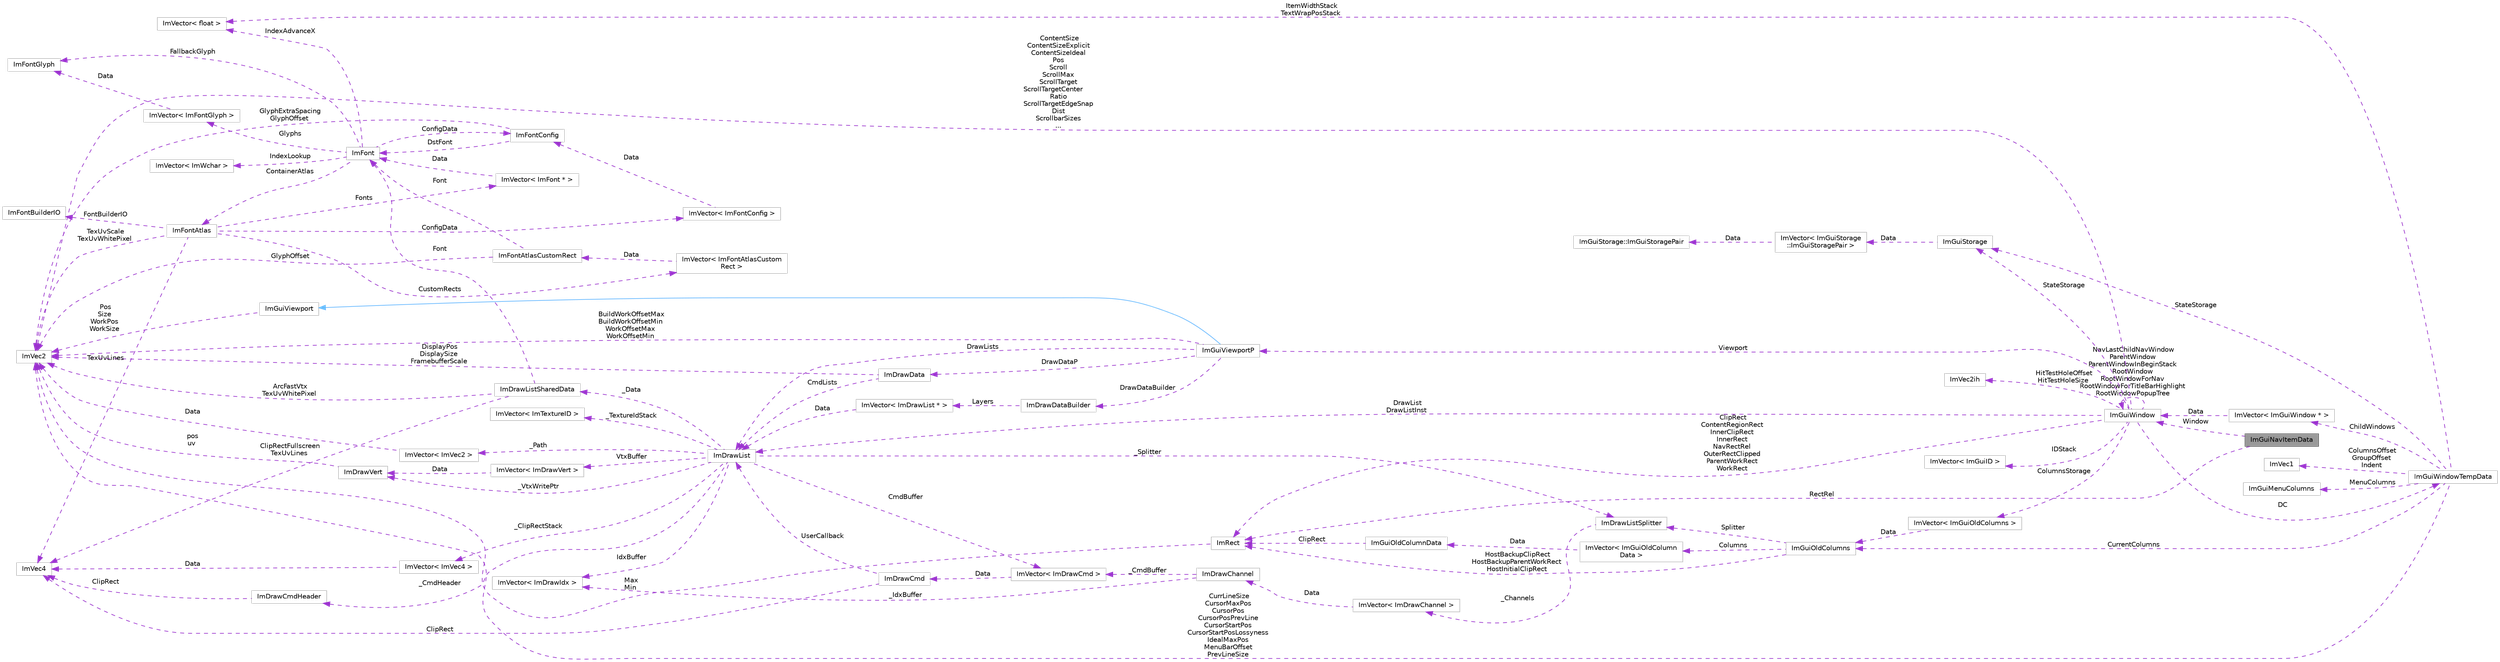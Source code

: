 digraph "ImGuiNavItemData"
{
 // LATEX_PDF_SIZE
  bgcolor="transparent";
  edge [fontname=Helvetica,fontsize=10,labelfontname=Helvetica,labelfontsize=10];
  node [fontname=Helvetica,fontsize=10,shape=box,height=0.2,width=0.4];
  rankdir="LR";
  Node1 [label="ImGuiNavItemData",height=0.2,width=0.4,color="gray40", fillcolor="grey60", style="filled", fontcolor="black",tooltip=" "];
  Node2 -> Node1 [dir="back",color="darkorchid3",style="dashed",label=" Window" ];
  Node2 [label="ImGuiWindow",height=0.2,width=0.4,color="grey75", fillcolor="white", style="filled",URL="$struct_im_gui_window.html",tooltip=" "];
  Node3 -> Node2 [dir="back",color="darkorchid3",style="dashed",label=" Viewport" ];
  Node3 [label="ImGuiViewportP",height=0.2,width=0.4,color="grey75", fillcolor="white", style="filled",URL="$struct_im_gui_viewport_p.html",tooltip=" "];
  Node4 -> Node3 [dir="back",color="steelblue1",style="solid"];
  Node4 [label="ImGuiViewport",height=0.2,width=0.4,color="grey75", fillcolor="white", style="filled",URL="$struct_im_gui_viewport.html",tooltip=" "];
  Node5 -> Node4 [dir="back",color="darkorchid3",style="dashed",label=" Pos\nSize\nWorkPos\nWorkSize" ];
  Node5 [label="ImVec2",height=0.2,width=0.4,color="grey75", fillcolor="white", style="filled",URL="$struct_im_vec2.html",tooltip=" "];
  Node6 -> Node3 [dir="back",color="darkorchid3",style="dashed",label=" DrawLists" ];
  Node6 [label="ImDrawList",height=0.2,width=0.4,color="grey75", fillcolor="white", style="filled",URL="$struct_im_draw_list.html",tooltip=" "];
  Node7 -> Node6 [dir="back",color="darkorchid3",style="dashed",label=" CmdBuffer" ];
  Node7 [label="ImVector\< ImDrawCmd \>",height=0.2,width=0.4,color="grey75", fillcolor="white", style="filled",URL="$struct_im_vector.html",tooltip=" "];
  Node8 -> Node7 [dir="back",color="darkorchid3",style="dashed",label=" Data" ];
  Node8 [label="ImDrawCmd",height=0.2,width=0.4,color="grey75", fillcolor="white", style="filled",URL="$struct_im_draw_cmd.html",tooltip=" "];
  Node9 -> Node8 [dir="back",color="darkorchid3",style="dashed",label=" ClipRect" ];
  Node9 [label="ImVec4",height=0.2,width=0.4,color="grey75", fillcolor="white", style="filled",URL="$struct_im_vec4.html",tooltip=" "];
  Node6 -> Node8 [dir="back",color="darkorchid3",style="dashed",label=" UserCallback" ];
  Node10 -> Node6 [dir="back",color="darkorchid3",style="dashed",label=" IdxBuffer" ];
  Node10 [label="ImVector\< ImDrawIdx \>",height=0.2,width=0.4,color="grey75", fillcolor="white", style="filled",URL="$struct_im_vector.html",tooltip=" "];
  Node11 -> Node6 [dir="back",color="darkorchid3",style="dashed",label=" VtxBuffer" ];
  Node11 [label="ImVector\< ImDrawVert \>",height=0.2,width=0.4,color="grey75", fillcolor="white", style="filled",URL="$struct_im_vector.html",tooltip=" "];
  Node12 -> Node11 [dir="back",color="darkorchid3",style="dashed",label=" Data" ];
  Node12 [label="ImDrawVert",height=0.2,width=0.4,color="grey75", fillcolor="white", style="filled",URL="$struct_im_draw_vert.html",tooltip=" "];
  Node5 -> Node12 [dir="back",color="darkorchid3",style="dashed",label=" pos\nuv" ];
  Node13 -> Node6 [dir="back",color="darkorchid3",style="dashed",label=" _Data" ];
  Node13 [label="ImDrawListSharedData",height=0.2,width=0.4,color="grey75", fillcolor="white", style="filled",URL="$struct_im_draw_list_shared_data.html",tooltip=" "];
  Node5 -> Node13 [dir="back",color="darkorchid3",style="dashed",label=" ArcFastVtx\nTexUvWhitePixel" ];
  Node14 -> Node13 [dir="back",color="darkorchid3",style="dashed",label=" Font" ];
  Node14 [label="ImFont",height=0.2,width=0.4,color="grey75", fillcolor="white", style="filled",URL="$struct_im_font.html",tooltip=" "];
  Node15 -> Node14 [dir="back",color="darkorchid3",style="dashed",label=" IndexAdvanceX" ];
  Node15 [label="ImVector\< float \>",height=0.2,width=0.4,color="grey75", fillcolor="white", style="filled",URL="$struct_im_vector.html",tooltip=" "];
  Node16 -> Node14 [dir="back",color="darkorchid3",style="dashed",label=" IndexLookup" ];
  Node16 [label="ImVector\< ImWchar \>",height=0.2,width=0.4,color="grey75", fillcolor="white", style="filled",URL="$struct_im_vector.html",tooltip=" "];
  Node17 -> Node14 [dir="back",color="darkorchid3",style="dashed",label=" Glyphs" ];
  Node17 [label="ImVector\< ImFontGlyph \>",height=0.2,width=0.4,color="grey75", fillcolor="white", style="filled",URL="$struct_im_vector.html",tooltip=" "];
  Node18 -> Node17 [dir="back",color="darkorchid3",style="dashed",label=" Data" ];
  Node18 [label="ImFontGlyph",height=0.2,width=0.4,color="grey75", fillcolor="white", style="filled",URL="$struct_im_font_glyph.html",tooltip=" "];
  Node18 -> Node14 [dir="back",color="darkorchid3",style="dashed",label=" FallbackGlyph" ];
  Node19 -> Node14 [dir="back",color="darkorchid3",style="dashed",label=" ContainerAtlas" ];
  Node19 [label="ImFontAtlas",height=0.2,width=0.4,color="grey75", fillcolor="white", style="filled",URL="$struct_im_font_atlas.html",tooltip=" "];
  Node5 -> Node19 [dir="back",color="darkorchid3",style="dashed",label=" TexUvScale\nTexUvWhitePixel" ];
  Node20 -> Node19 [dir="back",color="darkorchid3",style="dashed",label=" Fonts" ];
  Node20 [label="ImVector\< ImFont * \>",height=0.2,width=0.4,color="grey75", fillcolor="white", style="filled",URL="$struct_im_vector.html",tooltip=" "];
  Node14 -> Node20 [dir="back",color="darkorchid3",style="dashed",label=" Data" ];
  Node21 -> Node19 [dir="back",color="darkorchid3",style="dashed",label=" CustomRects" ];
  Node21 [label="ImVector\< ImFontAtlasCustom\lRect \>",height=0.2,width=0.4,color="grey75", fillcolor="white", style="filled",URL="$struct_im_vector.html",tooltip=" "];
  Node22 -> Node21 [dir="back",color="darkorchid3",style="dashed",label=" Data" ];
  Node22 [label="ImFontAtlasCustomRect",height=0.2,width=0.4,color="grey75", fillcolor="white", style="filled",URL="$struct_im_font_atlas_custom_rect.html",tooltip=" "];
  Node5 -> Node22 [dir="back",color="darkorchid3",style="dashed",label=" GlyphOffset" ];
  Node14 -> Node22 [dir="back",color="darkorchid3",style="dashed",label=" Font" ];
  Node23 -> Node19 [dir="back",color="darkorchid3",style="dashed",label=" ConfigData" ];
  Node23 [label="ImVector\< ImFontConfig \>",height=0.2,width=0.4,color="grey75", fillcolor="white", style="filled",URL="$struct_im_vector.html",tooltip=" "];
  Node24 -> Node23 [dir="back",color="darkorchid3",style="dashed",label=" Data" ];
  Node24 [label="ImFontConfig",height=0.2,width=0.4,color="grey75", fillcolor="white", style="filled",URL="$struct_im_font_config.html",tooltip=" "];
  Node5 -> Node24 [dir="back",color="darkorchid3",style="dashed",label=" GlyphExtraSpacing\nGlyphOffset" ];
  Node14 -> Node24 [dir="back",color="darkorchid3",style="dashed",label=" DstFont" ];
  Node9 -> Node19 [dir="back",color="darkorchid3",style="dashed",label=" TexUvLines" ];
  Node25 -> Node19 [dir="back",color="darkorchid3",style="dashed",label=" FontBuilderIO" ];
  Node25 [label="ImFontBuilderIO",height=0.2,width=0.4,color="grey75", fillcolor="white", style="filled",URL="$struct_im_font_builder_i_o.html",tooltip=" "];
  Node24 -> Node14 [dir="back",color="darkorchid3",style="dashed",label=" ConfigData" ];
  Node9 -> Node13 [dir="back",color="darkorchid3",style="dashed",label=" ClipRectFullscreen\nTexUvLines" ];
  Node12 -> Node6 [dir="back",color="darkorchid3",style="dashed",label=" _VtxWritePtr" ];
  Node26 -> Node6 [dir="back",color="darkorchid3",style="dashed",label=" _ClipRectStack" ];
  Node26 [label="ImVector\< ImVec4 \>",height=0.2,width=0.4,color="grey75", fillcolor="white", style="filled",URL="$struct_im_vector.html",tooltip=" "];
  Node9 -> Node26 [dir="back",color="darkorchid3",style="dashed",label=" Data" ];
  Node27 -> Node6 [dir="back",color="darkorchid3",style="dashed",label=" _TextureIdStack" ];
  Node27 [label="ImVector\< ImTextureID \>",height=0.2,width=0.4,color="grey75", fillcolor="white", style="filled",URL="$struct_im_vector.html",tooltip=" "];
  Node28 -> Node6 [dir="back",color="darkorchid3",style="dashed",label=" _Path" ];
  Node28 [label="ImVector\< ImVec2 \>",height=0.2,width=0.4,color="grey75", fillcolor="white", style="filled",URL="$struct_im_vector.html",tooltip=" "];
  Node5 -> Node28 [dir="back",color="darkorchid3",style="dashed",label=" Data" ];
  Node29 -> Node6 [dir="back",color="darkorchid3",style="dashed",label=" _CmdHeader" ];
  Node29 [label="ImDrawCmdHeader",height=0.2,width=0.4,color="grey75", fillcolor="white", style="filled",URL="$struct_im_draw_cmd_header.html",tooltip=" "];
  Node9 -> Node29 [dir="back",color="darkorchid3",style="dashed",label=" ClipRect" ];
  Node30 -> Node6 [dir="back",color="darkorchid3",style="dashed",label=" _Splitter" ];
  Node30 [label="ImDrawListSplitter",height=0.2,width=0.4,color="grey75", fillcolor="white", style="filled",URL="$struct_im_draw_list_splitter.html",tooltip=" "];
  Node31 -> Node30 [dir="back",color="darkorchid3",style="dashed",label=" _Channels" ];
  Node31 [label="ImVector\< ImDrawChannel \>",height=0.2,width=0.4,color="grey75", fillcolor="white", style="filled",URL="$struct_im_vector.html",tooltip=" "];
  Node32 -> Node31 [dir="back",color="darkorchid3",style="dashed",label=" Data" ];
  Node32 [label="ImDrawChannel",height=0.2,width=0.4,color="grey75", fillcolor="white", style="filled",URL="$struct_im_draw_channel.html",tooltip=" "];
  Node7 -> Node32 [dir="back",color="darkorchid3",style="dashed",label=" _CmdBuffer" ];
  Node10 -> Node32 [dir="back",color="darkorchid3",style="dashed",label=" _IdxBuffer" ];
  Node33 -> Node3 [dir="back",color="darkorchid3",style="dashed",label=" DrawDataP" ];
  Node33 [label="ImDrawData",height=0.2,width=0.4,color="grey75", fillcolor="white", style="filled",URL="$struct_im_draw_data.html",tooltip=" "];
  Node6 -> Node33 [dir="back",color="darkorchid3",style="dashed",label=" CmdLists" ];
  Node5 -> Node33 [dir="back",color="darkorchid3",style="dashed",label=" DisplayPos\nDisplaySize\nFramebufferScale" ];
  Node34 -> Node3 [dir="back",color="darkorchid3",style="dashed",label=" DrawDataBuilder" ];
  Node34 [label="ImDrawDataBuilder",height=0.2,width=0.4,color="grey75", fillcolor="white", style="filled",URL="$struct_im_draw_data_builder.html",tooltip=" "];
  Node35 -> Node34 [dir="back",color="darkorchid3",style="dashed",label=" Layers" ];
  Node35 [label="ImVector\< ImDrawList * \>",height=0.2,width=0.4,color="grey75", fillcolor="white", style="filled",URL="$struct_im_vector.html",tooltip=" "];
  Node6 -> Node35 [dir="back",color="darkorchid3",style="dashed",label=" Data" ];
  Node5 -> Node3 [dir="back",color="darkorchid3",style="dashed",label=" BuildWorkOffsetMax\nBuildWorkOffsetMin\nWorkOffsetMax\nWorkOffsetMin" ];
  Node5 -> Node2 [dir="back",color="darkorchid3",style="dashed",label=" ContentSize\nContentSizeExplicit\nContentSizeIdeal\nPos\nScroll\nScrollMax\nScrollTarget\nScrollTargetCenter\lRatio\nScrollTargetEdgeSnap\lDist\nScrollbarSizes\n..." ];
  Node36 -> Node2 [dir="back",color="darkorchid3",style="dashed",label=" IDStack" ];
  Node36 [label="ImVector\< ImGuiID \>",height=0.2,width=0.4,color="grey75", fillcolor="white", style="filled",URL="$struct_im_vector.html",tooltip=" "];
  Node37 -> Node2 [dir="back",color="darkorchid3",style="dashed",label=" DC" ];
  Node37 [label="ImGuiWindowTempData",height=0.2,width=0.4,color="grey75", fillcolor="white", style="filled",URL="$struct_im_gui_window_temp_data.html",tooltip=" "];
  Node5 -> Node37 [dir="back",color="darkorchid3",style="dashed",label=" CurrLineSize\nCursorMaxPos\nCursorPos\nCursorPosPrevLine\nCursorStartPos\nCursorStartPosLossyness\nIdealMaxPos\nMenuBarOffset\nPrevLineSize" ];
  Node38 -> Node37 [dir="back",color="darkorchid3",style="dashed",label=" ColumnsOffset\nGroupOffset\nIndent" ];
  Node38 [label="ImVec1",height=0.2,width=0.4,color="grey75", fillcolor="white", style="filled",URL="$struct_im_vec1.html",tooltip=" "];
  Node39 -> Node37 [dir="back",color="darkorchid3",style="dashed",label=" MenuColumns" ];
  Node39 [label="ImGuiMenuColumns",height=0.2,width=0.4,color="grey75", fillcolor="white", style="filled",URL="$struct_im_gui_menu_columns.html",tooltip=" "];
  Node40 -> Node37 [dir="back",color="darkorchid3",style="dashed",label=" ChildWindows" ];
  Node40 [label="ImVector\< ImGuiWindow * \>",height=0.2,width=0.4,color="grey75", fillcolor="white", style="filled",URL="$struct_im_vector.html",tooltip=" "];
  Node2 -> Node40 [dir="back",color="darkorchid3",style="dashed",label=" Data" ];
  Node41 -> Node37 [dir="back",color="darkorchid3",style="dashed",label=" StateStorage" ];
  Node41 [label="ImGuiStorage",height=0.2,width=0.4,color="grey75", fillcolor="white", style="filled",URL="$struct_im_gui_storage.html",tooltip=" "];
  Node42 -> Node41 [dir="back",color="darkorchid3",style="dashed",label=" Data" ];
  Node42 [label="ImVector\< ImGuiStorage\l::ImGuiStoragePair \>",height=0.2,width=0.4,color="grey75", fillcolor="white", style="filled",URL="$struct_im_vector.html",tooltip=" "];
  Node43 -> Node42 [dir="back",color="darkorchid3",style="dashed",label=" Data" ];
  Node43 [label="ImGuiStorage::ImGuiStoragePair",height=0.2,width=0.4,color="grey75", fillcolor="white", style="filled",URL="$struct_im_gui_storage_1_1_im_gui_storage_pair.html",tooltip=" "];
  Node44 -> Node37 [dir="back",color="darkorchid3",style="dashed",label=" CurrentColumns" ];
  Node44 [label="ImGuiOldColumns",height=0.2,width=0.4,color="grey75", fillcolor="white", style="filled",URL="$struct_im_gui_old_columns.html",tooltip=" "];
  Node45 -> Node44 [dir="back",color="darkorchid3",style="dashed",label=" HostBackupClipRect\nHostBackupParentWorkRect\nHostInitialClipRect" ];
  Node45 [label="ImRect",height=0.2,width=0.4,color="grey75", fillcolor="white", style="filled",URL="$struct_im_rect.html",tooltip=" "];
  Node5 -> Node45 [dir="back",color="darkorchid3",style="dashed",label=" Max\nMin" ];
  Node46 -> Node44 [dir="back",color="darkorchid3",style="dashed",label=" Columns" ];
  Node46 [label="ImVector\< ImGuiOldColumn\lData \>",height=0.2,width=0.4,color="grey75", fillcolor="white", style="filled",URL="$struct_im_vector.html",tooltip=" "];
  Node47 -> Node46 [dir="back",color="darkorchid3",style="dashed",label=" Data" ];
  Node47 [label="ImGuiOldColumnData",height=0.2,width=0.4,color="grey75", fillcolor="white", style="filled",URL="$struct_im_gui_old_column_data.html",tooltip=" "];
  Node45 -> Node47 [dir="back",color="darkorchid3",style="dashed",label=" ClipRect" ];
  Node30 -> Node44 [dir="back",color="darkorchid3",style="dashed",label=" Splitter" ];
  Node15 -> Node37 [dir="back",color="darkorchid3",style="dashed",label=" ItemWidthStack\nTextWrapPosStack" ];
  Node45 -> Node2 [dir="back",color="darkorchid3",style="dashed",label=" ClipRect\nContentRegionRect\nInnerClipRect\nInnerRect\nNavRectRel\nOuterRectClipped\nParentWorkRect\nWorkRect" ];
  Node48 -> Node2 [dir="back",color="darkorchid3",style="dashed",label=" HitTestHoleOffset\nHitTestHoleSize" ];
  Node48 [label="ImVec2ih",height=0.2,width=0.4,color="grey75", fillcolor="white", style="filled",URL="$struct_im_vec2ih.html",tooltip=" "];
  Node41 -> Node2 [dir="back",color="darkorchid3",style="dashed",label=" StateStorage" ];
  Node49 -> Node2 [dir="back",color="darkorchid3",style="dashed",label=" ColumnsStorage" ];
  Node49 [label="ImVector\< ImGuiOldColumns \>",height=0.2,width=0.4,color="grey75", fillcolor="white", style="filled",URL="$struct_im_vector.html",tooltip=" "];
  Node44 -> Node49 [dir="back",color="darkorchid3",style="dashed",label=" Data" ];
  Node6 -> Node2 [dir="back",color="darkorchid3",style="dashed",label=" DrawList\nDrawListInst" ];
  Node2 -> Node2 [dir="back",color="darkorchid3",style="dashed",label=" NavLastChildNavWindow\nParentWindow\nParentWindowInBeginStack\nRootWindow\nRootWindowForNav\nRootWindowForTitleBarHighlight\nRootWindowPopupTree" ];
  Node45 -> Node1 [dir="back",color="darkorchid3",style="dashed",label=" RectRel" ];
}
